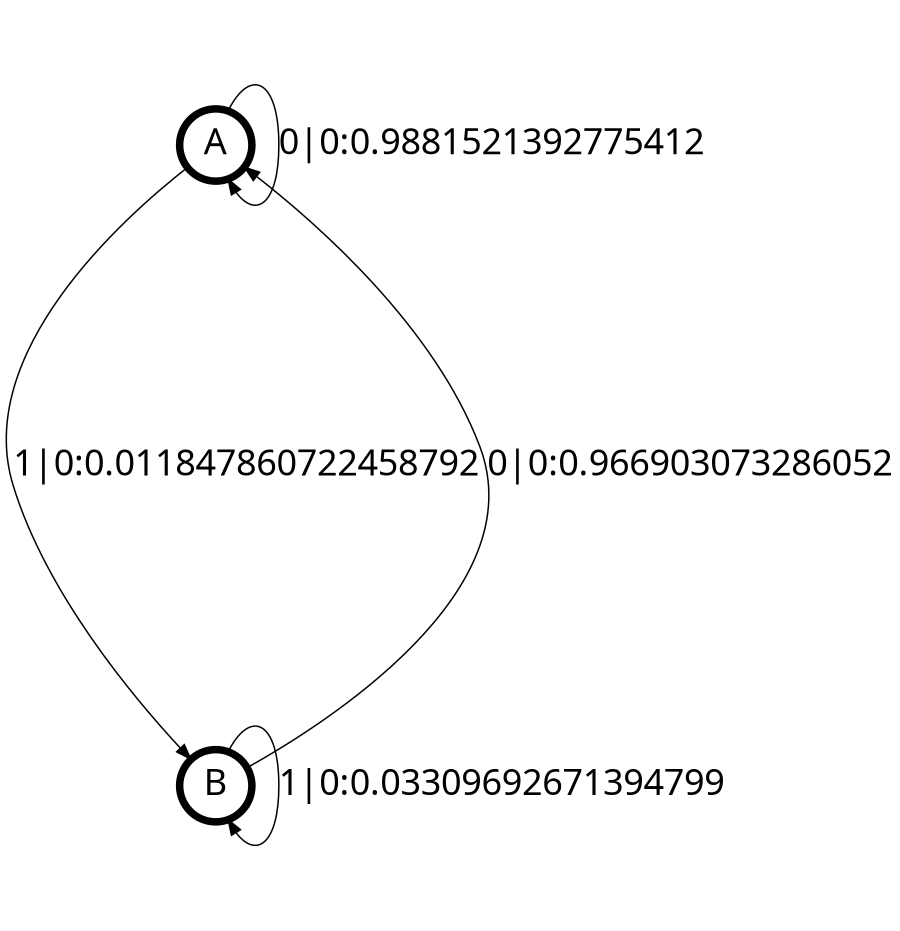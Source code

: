 digraph  {
size = "6,8.5";
ratio = "fill";
node
[shape = circle];
node [fontsize = 24];
node [penwidth = 5];
edge [fontsize = 24];
node [fontname = "CMU Serif Roman"];
graph [fontname = "CMU Serif Roman"];
edge [fontname = "CMU Serif Roman"];
A -> A [label = "0|0:0.9881521392775412\l"];
A -> B [label = "1|0:0.011847860722458792\l"];
B -> A [label = "0|0:0.966903073286052\l"];
B -> B [label = "1|0:0.03309692671394799\l"];
}